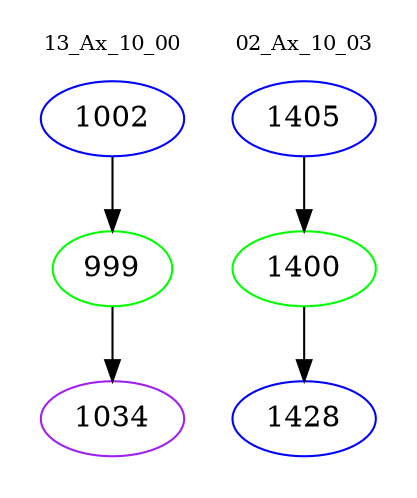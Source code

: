 digraph{
subgraph cluster_0 {
color = white
label = "13_Ax_10_00";
fontsize=10;
T0_1002 [label="1002", color="blue"]
T0_1002 -> T0_999 [color="black"]
T0_999 [label="999", color="green"]
T0_999 -> T0_1034 [color="black"]
T0_1034 [label="1034", color="purple"]
}
subgraph cluster_1 {
color = white
label = "02_Ax_10_03";
fontsize=10;
T1_1405 [label="1405", color="blue"]
T1_1405 -> T1_1400 [color="black"]
T1_1400 [label="1400", color="green"]
T1_1400 -> T1_1428 [color="black"]
T1_1428 [label="1428", color="blue"]
}
}
